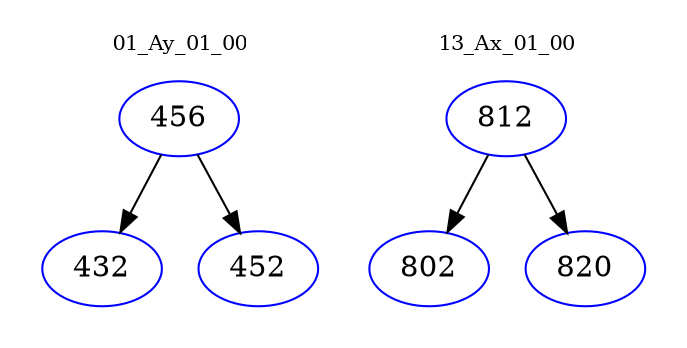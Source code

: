 digraph{
subgraph cluster_0 {
color = white
label = "01_Ay_01_00";
fontsize=10;
T0_456 [label="456", color="blue"]
T0_456 -> T0_432 [color="black"]
T0_432 [label="432", color="blue"]
T0_456 -> T0_452 [color="black"]
T0_452 [label="452", color="blue"]
}
subgraph cluster_1 {
color = white
label = "13_Ax_01_00";
fontsize=10;
T1_812 [label="812", color="blue"]
T1_812 -> T1_802 [color="black"]
T1_802 [label="802", color="blue"]
T1_812 -> T1_820 [color="black"]
T1_820 [label="820", color="blue"]
}
}
